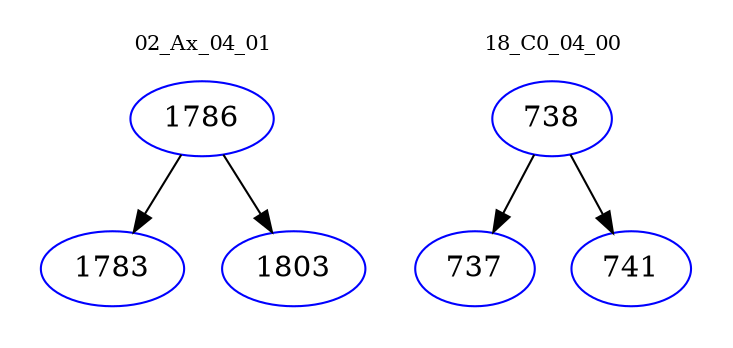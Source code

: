 digraph{
subgraph cluster_0 {
color = white
label = "02_Ax_04_01";
fontsize=10;
T0_1786 [label="1786", color="blue"]
T0_1786 -> T0_1783 [color="black"]
T0_1783 [label="1783", color="blue"]
T0_1786 -> T0_1803 [color="black"]
T0_1803 [label="1803", color="blue"]
}
subgraph cluster_1 {
color = white
label = "18_C0_04_00";
fontsize=10;
T1_738 [label="738", color="blue"]
T1_738 -> T1_737 [color="black"]
T1_737 [label="737", color="blue"]
T1_738 -> T1_741 [color="black"]
T1_741 [label="741", color="blue"]
}
}
